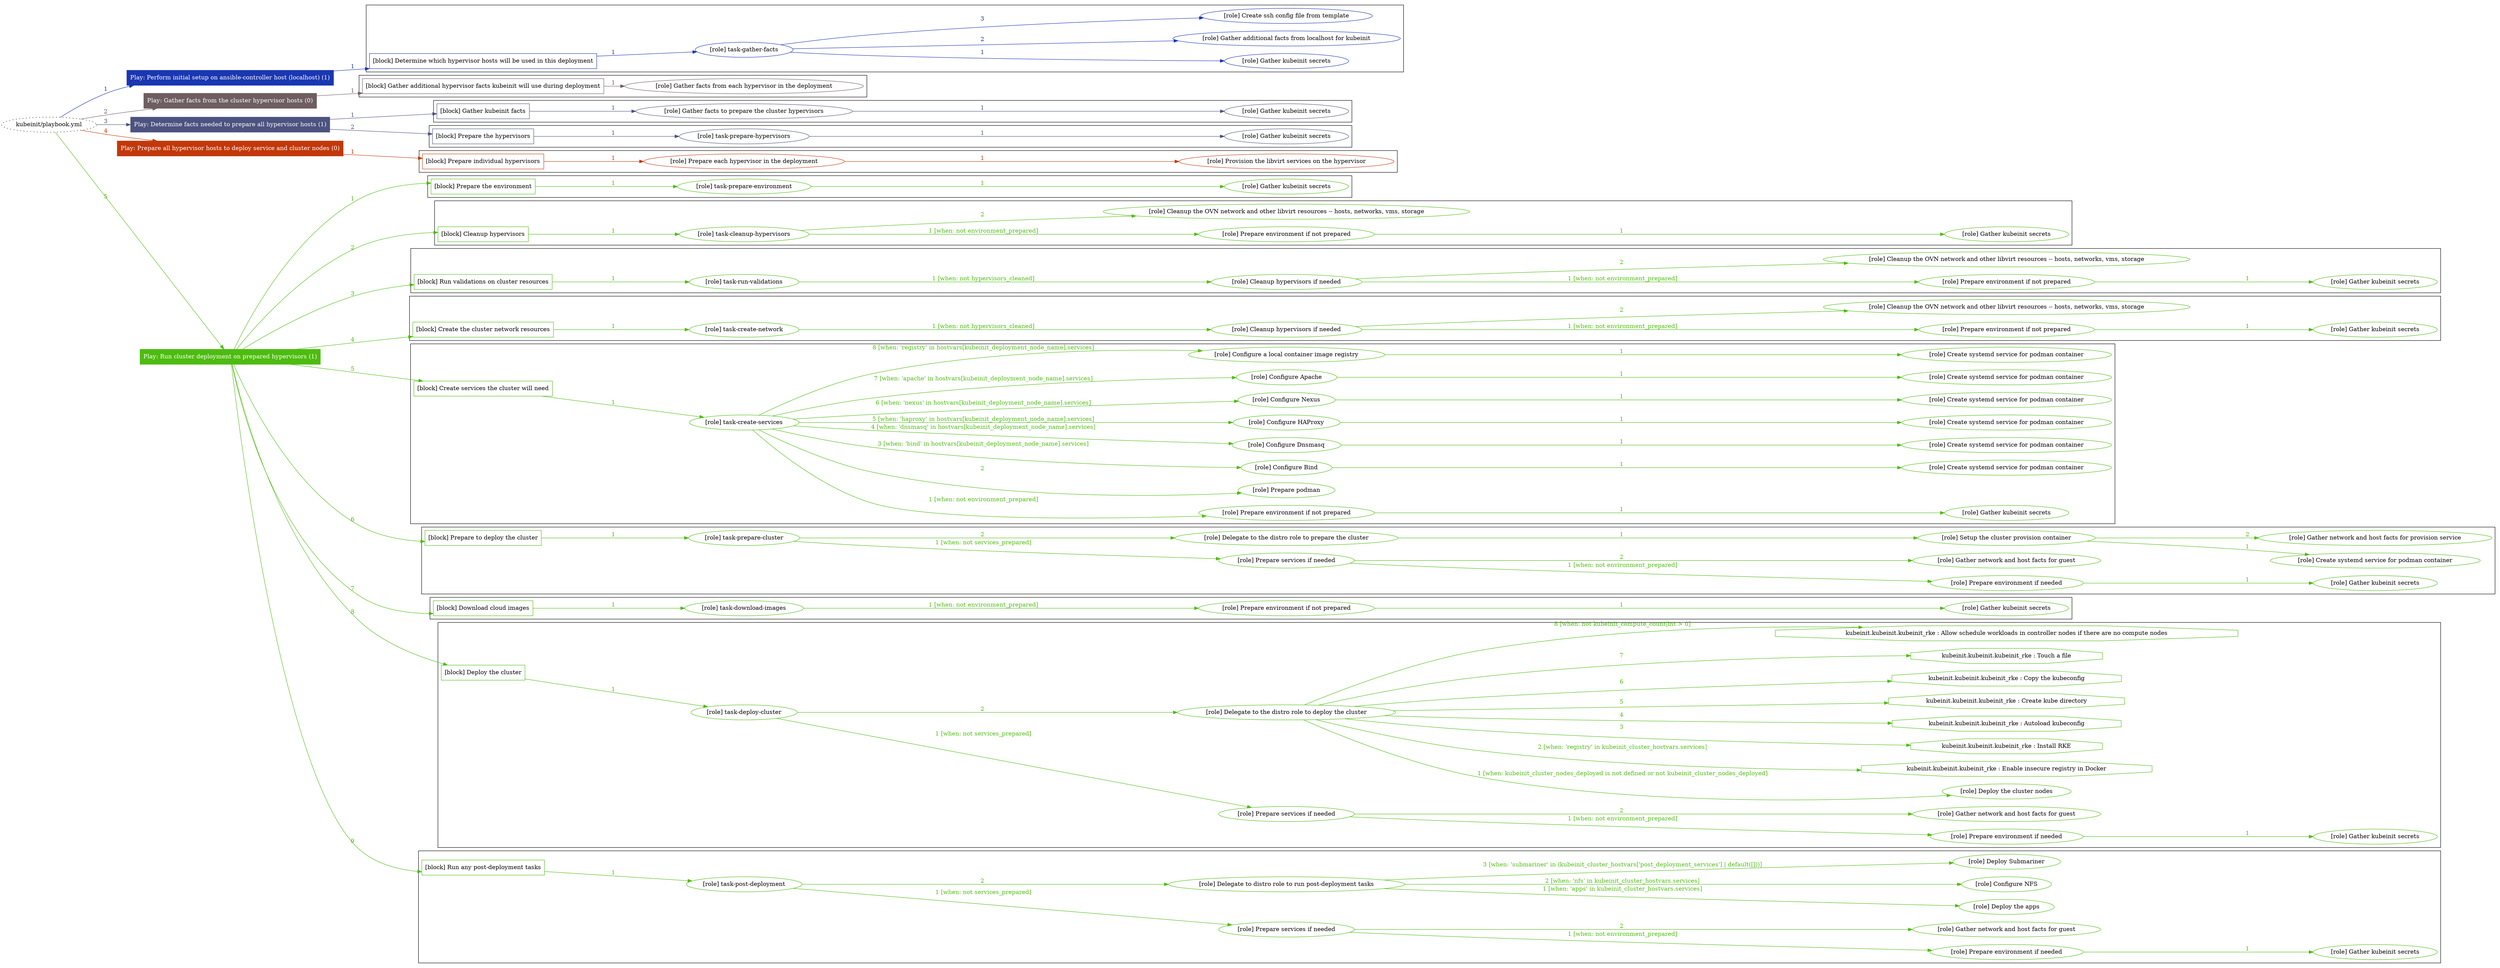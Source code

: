digraph {
	graph [concentrate=true ordering=in rankdir=LR ratio=fill]
	edge [esep=5 sep=10]
	"kubeinit/playbook.yml" [URL="/home/runner/work/kubeinit/kubeinit/kubeinit/playbook.yml" id=playbook_30437a86 style=dotted]
	"kubeinit/playbook.yml" -> play_2f99e47b [label="1 " color="#1a37b2" fontcolor="#1a37b2" id=edge_be98f492 labeltooltip="1 " tooltip="1 "]
	subgraph "Play: Perform initial setup on ansible-controller host (localhost) (1)" {
		play_2f99e47b [label="Play: Perform initial setup on ansible-controller host (localhost) (1)" URL="/home/runner/work/kubeinit/kubeinit/kubeinit/playbook.yml" color="#1a37b2" fontcolor="#ffffff" id=play_2f99e47b shape=box style=filled tooltip=localhost]
		play_2f99e47b -> block_824a93b4 [label=1 color="#1a37b2" fontcolor="#1a37b2" id=edge_eef8f2db labeltooltip=1 tooltip=1]
		subgraph cluster_block_824a93b4 {
			block_824a93b4 [label="[block] Determine which hypervisor hosts will be used in this deployment" URL="/home/runner/work/kubeinit/kubeinit/kubeinit/playbook.yml" color="#1a37b2" id=block_824a93b4 labeltooltip="Determine which hypervisor hosts will be used in this deployment" shape=box tooltip="Determine which hypervisor hosts will be used in this deployment"]
			block_824a93b4 -> role_79802f37 [label="1 " color="#1a37b2" fontcolor="#1a37b2" id=edge_fc0416c9 labeltooltip="1 " tooltip="1 "]
			subgraph "task-gather-facts" {
				role_79802f37 [label="[role] task-gather-facts" URL="/home/runner/work/kubeinit/kubeinit/kubeinit/playbook.yml" color="#1a37b2" id=role_79802f37 tooltip="task-gather-facts"]
				role_79802f37 -> role_62d2c306 [label="1 " color="#1a37b2" fontcolor="#1a37b2" id=edge_9b7c6e36 labeltooltip="1 " tooltip="1 "]
				subgraph "Gather kubeinit secrets" {
					role_62d2c306 [label="[role] Gather kubeinit secrets" URL="/home/runner/.ansible/collections/ansible_collections/kubeinit/kubeinit/roles/kubeinit_prepare/tasks/build_hypervisors_group.yml" color="#1a37b2" id=role_62d2c306 tooltip="Gather kubeinit secrets"]
				}
				role_79802f37 -> role_1b0ed8dc [label="2 " color="#1a37b2" fontcolor="#1a37b2" id=edge_32064d8a labeltooltip="2 " tooltip="2 "]
				subgraph "Gather additional facts from localhost for kubeinit" {
					role_1b0ed8dc [label="[role] Gather additional facts from localhost for kubeinit" URL="/home/runner/.ansible/collections/ansible_collections/kubeinit/kubeinit/roles/kubeinit_prepare/tasks/build_hypervisors_group.yml" color="#1a37b2" id=role_1b0ed8dc tooltip="Gather additional facts from localhost for kubeinit"]
				}
				role_79802f37 -> role_56d50b80 [label="3 " color="#1a37b2" fontcolor="#1a37b2" id=edge_c7037dc1 labeltooltip="3 " tooltip="3 "]
				subgraph "Create ssh config file from template" {
					role_56d50b80 [label="[role] Create ssh config file from template" URL="/home/runner/.ansible/collections/ansible_collections/kubeinit/kubeinit/roles/kubeinit_prepare/tasks/build_hypervisors_group.yml" color="#1a37b2" id=role_56d50b80 tooltip="Create ssh config file from template"]
				}
			}
		}
	}
	"kubeinit/playbook.yml" -> play_b537204e [label="2 " color="#6e5e61" fontcolor="#6e5e61" id=edge_c8c6c734 labeltooltip="2 " tooltip="2 "]
	subgraph "Play: Gather facts from the cluster hypervisor hosts (0)" {
		play_b537204e [label="Play: Gather facts from the cluster hypervisor hosts (0)" URL="/home/runner/work/kubeinit/kubeinit/kubeinit/playbook.yml" color="#6e5e61" fontcolor="#ffffff" id=play_b537204e shape=box style=filled tooltip="Play: Gather facts from the cluster hypervisor hosts (0)"]
		play_b537204e -> block_4c0343fe [label=1 color="#6e5e61" fontcolor="#6e5e61" id=edge_aba5777e labeltooltip=1 tooltip=1]
		subgraph cluster_block_4c0343fe {
			block_4c0343fe [label="[block] Gather additional hypervisor facts kubeinit will use during deployment" URL="/home/runner/work/kubeinit/kubeinit/kubeinit/playbook.yml" color="#6e5e61" id=block_4c0343fe labeltooltip="Gather additional hypervisor facts kubeinit will use during deployment" shape=box tooltip="Gather additional hypervisor facts kubeinit will use during deployment"]
			block_4c0343fe -> role_d3017a27 [label="1 " color="#6e5e61" fontcolor="#6e5e61" id=edge_35fa31ae labeltooltip="1 " tooltip="1 "]
			subgraph "Gather facts from each hypervisor in the deployment" {
				role_d3017a27 [label="[role] Gather facts from each hypervisor in the deployment" URL="/home/runner/work/kubeinit/kubeinit/kubeinit/playbook.yml" color="#6e5e61" id=role_d3017a27 tooltip="Gather facts from each hypervisor in the deployment"]
			}
		}
	}
	"kubeinit/playbook.yml" -> play_8880e927 [label="3 " color="#4c5380" fontcolor="#4c5380" id=edge_b598c264 labeltooltip="3 " tooltip="3 "]
	subgraph "Play: Determine facts needed to prepare all hypervisor hosts (1)" {
		play_8880e927 [label="Play: Determine facts needed to prepare all hypervisor hosts (1)" URL="/home/runner/work/kubeinit/kubeinit/kubeinit/playbook.yml" color="#4c5380" fontcolor="#ffffff" id=play_8880e927 shape=box style=filled tooltip=localhost]
		play_8880e927 -> block_beecd1e2 [label=1 color="#4c5380" fontcolor="#4c5380" id=edge_4b318d06 labeltooltip=1 tooltip=1]
		subgraph cluster_block_beecd1e2 {
			block_beecd1e2 [label="[block] Gather kubeinit facts" URL="/home/runner/work/kubeinit/kubeinit/kubeinit/playbook.yml" color="#4c5380" id=block_beecd1e2 labeltooltip="Gather kubeinit facts" shape=box tooltip="Gather kubeinit facts"]
			block_beecd1e2 -> role_b0ac6966 [label="1 " color="#4c5380" fontcolor="#4c5380" id=edge_79f950b8 labeltooltip="1 " tooltip="1 "]
			subgraph "Gather facts to prepare the cluster hypervisors" {
				role_b0ac6966 [label="[role] Gather facts to prepare the cluster hypervisors" URL="/home/runner/work/kubeinit/kubeinit/kubeinit/playbook.yml" color="#4c5380" id=role_b0ac6966 tooltip="Gather facts to prepare the cluster hypervisors"]
				role_b0ac6966 -> role_eb51acd0 [label="1 " color="#4c5380" fontcolor="#4c5380" id=edge_afb426c3 labeltooltip="1 " tooltip="1 "]
				subgraph "Gather kubeinit secrets" {
					role_eb51acd0 [label="[role] Gather kubeinit secrets" URL="/home/runner/.ansible/collections/ansible_collections/kubeinit/kubeinit/roles/kubeinit_prepare/tasks/gather_kubeinit_facts.yml" color="#4c5380" id=role_eb51acd0 tooltip="Gather kubeinit secrets"]
				}
			}
		}
		play_8880e927 -> block_1a88f53f [label=2 color="#4c5380" fontcolor="#4c5380" id=edge_a8474105 labeltooltip=2 tooltip=2]
		subgraph cluster_block_1a88f53f {
			block_1a88f53f [label="[block] Prepare the hypervisors" URL="/home/runner/work/kubeinit/kubeinit/kubeinit/playbook.yml" color="#4c5380" id=block_1a88f53f labeltooltip="Prepare the hypervisors" shape=box tooltip="Prepare the hypervisors"]
			block_1a88f53f -> role_4d08744d [label="1 " color="#4c5380" fontcolor="#4c5380" id=edge_59c0605d labeltooltip="1 " tooltip="1 "]
			subgraph "task-prepare-hypervisors" {
				role_4d08744d [label="[role] task-prepare-hypervisors" URL="/home/runner/work/kubeinit/kubeinit/kubeinit/playbook.yml" color="#4c5380" id=role_4d08744d tooltip="task-prepare-hypervisors"]
				role_4d08744d -> role_55beb01b [label="1 " color="#4c5380" fontcolor="#4c5380" id=edge_273d6bcf labeltooltip="1 " tooltip="1 "]
				subgraph "Gather kubeinit secrets" {
					role_55beb01b [label="[role] Gather kubeinit secrets" URL="/home/runner/.ansible/collections/ansible_collections/kubeinit/kubeinit/roles/kubeinit_prepare/tasks/gather_kubeinit_facts.yml" color="#4c5380" id=role_55beb01b tooltip="Gather kubeinit secrets"]
				}
			}
		}
	}
	"kubeinit/playbook.yml" -> play_04de71b0 [label="4 " color="#c2380a" fontcolor="#c2380a" id=edge_4bc630f0 labeltooltip="4 " tooltip="4 "]
	subgraph "Play: Prepare all hypervisor hosts to deploy service and cluster nodes (0)" {
		play_04de71b0 [label="Play: Prepare all hypervisor hosts to deploy service and cluster nodes (0)" URL="/home/runner/work/kubeinit/kubeinit/kubeinit/playbook.yml" color="#c2380a" fontcolor="#ffffff" id=play_04de71b0 shape=box style=filled tooltip="Play: Prepare all hypervisor hosts to deploy service and cluster nodes (0)"]
		play_04de71b0 -> block_ea2de9bf [label=1 color="#c2380a" fontcolor="#c2380a" id=edge_269a4b3c labeltooltip=1 tooltip=1]
		subgraph cluster_block_ea2de9bf {
			block_ea2de9bf [label="[block] Prepare individual hypervisors" URL="/home/runner/work/kubeinit/kubeinit/kubeinit/playbook.yml" color="#c2380a" id=block_ea2de9bf labeltooltip="Prepare individual hypervisors" shape=box tooltip="Prepare individual hypervisors"]
			block_ea2de9bf -> role_481a3af8 [label="1 " color="#c2380a" fontcolor="#c2380a" id=edge_152edc16 labeltooltip="1 " tooltip="1 "]
			subgraph "Prepare each hypervisor in the deployment" {
				role_481a3af8 [label="[role] Prepare each hypervisor in the deployment" URL="/home/runner/work/kubeinit/kubeinit/kubeinit/playbook.yml" color="#c2380a" id=role_481a3af8 tooltip="Prepare each hypervisor in the deployment"]
				role_481a3af8 -> role_4155170f [label="1 " color="#c2380a" fontcolor="#c2380a" id=edge_7dc6f235 labeltooltip="1 " tooltip="1 "]
				subgraph "Provision the libvirt services on the hypervisor" {
					role_4155170f [label="[role] Provision the libvirt services on the hypervisor" URL="/home/runner/.ansible/collections/ansible_collections/kubeinit/kubeinit/roles/kubeinit_prepare/tasks/prepare_hypervisor.yml" color="#c2380a" id=role_4155170f tooltip="Provision the libvirt services on the hypervisor"]
				}
			}
		}
	}
	"kubeinit/playbook.yml" -> play_92eec654 [label="5 " color="#4dbc10" fontcolor="#4dbc10" id=edge_de1a6355 labeltooltip="5 " tooltip="5 "]
	subgraph "Play: Run cluster deployment on prepared hypervisors (1)" {
		play_92eec654 [label="Play: Run cluster deployment on prepared hypervisors (1)" URL="/home/runner/work/kubeinit/kubeinit/kubeinit/playbook.yml" color="#4dbc10" fontcolor="#ffffff" id=play_92eec654 shape=box style=filled tooltip=localhost]
		play_92eec654 -> block_7b42ed34 [label=1 color="#4dbc10" fontcolor="#4dbc10" id=edge_c2ebedac labeltooltip=1 tooltip=1]
		subgraph cluster_block_7b42ed34 {
			block_7b42ed34 [label="[block] Prepare the environment" URL="/home/runner/work/kubeinit/kubeinit/kubeinit/playbook.yml" color="#4dbc10" id=block_7b42ed34 labeltooltip="Prepare the environment" shape=box tooltip="Prepare the environment"]
			block_7b42ed34 -> role_53740772 [label="1 " color="#4dbc10" fontcolor="#4dbc10" id=edge_cf7211ec labeltooltip="1 " tooltip="1 "]
			subgraph "task-prepare-environment" {
				role_53740772 [label="[role] task-prepare-environment" URL="/home/runner/work/kubeinit/kubeinit/kubeinit/playbook.yml" color="#4dbc10" id=role_53740772 tooltip="task-prepare-environment"]
				role_53740772 -> role_06a33eb0 [label="1 " color="#4dbc10" fontcolor="#4dbc10" id=edge_6b4c6dcf labeltooltip="1 " tooltip="1 "]
				subgraph "Gather kubeinit secrets" {
					role_06a33eb0 [label="[role] Gather kubeinit secrets" URL="/home/runner/.ansible/collections/ansible_collections/kubeinit/kubeinit/roles/kubeinit_prepare/tasks/gather_kubeinit_facts.yml" color="#4dbc10" id=role_06a33eb0 tooltip="Gather kubeinit secrets"]
				}
			}
		}
		play_92eec654 -> block_86bec959 [label=2 color="#4dbc10" fontcolor="#4dbc10" id=edge_1efbfe6d labeltooltip=2 tooltip=2]
		subgraph cluster_block_86bec959 {
			block_86bec959 [label="[block] Cleanup hypervisors" URL="/home/runner/work/kubeinit/kubeinit/kubeinit/playbook.yml" color="#4dbc10" id=block_86bec959 labeltooltip="Cleanup hypervisors" shape=box tooltip="Cleanup hypervisors"]
			block_86bec959 -> role_395c17b3 [label="1 " color="#4dbc10" fontcolor="#4dbc10" id=edge_045c018b labeltooltip="1 " tooltip="1 "]
			subgraph "task-cleanup-hypervisors" {
				role_395c17b3 [label="[role] task-cleanup-hypervisors" URL="/home/runner/work/kubeinit/kubeinit/kubeinit/playbook.yml" color="#4dbc10" id=role_395c17b3 tooltip="task-cleanup-hypervisors"]
				role_395c17b3 -> role_15845a27 [label="1 [when: not environment_prepared]" color="#4dbc10" fontcolor="#4dbc10" id=edge_dfdeccfc labeltooltip="1 [when: not environment_prepared]" tooltip="1 [when: not environment_prepared]"]
				subgraph "Prepare environment if not prepared" {
					role_15845a27 [label="[role] Prepare environment if not prepared" URL="/home/runner/.ansible/collections/ansible_collections/kubeinit/kubeinit/roles/kubeinit_prepare/tasks/cleanup_hypervisors.yml" color="#4dbc10" id=role_15845a27 tooltip="Prepare environment if not prepared"]
					role_15845a27 -> role_278fee33 [label="1 " color="#4dbc10" fontcolor="#4dbc10" id=edge_5d1a1403 labeltooltip="1 " tooltip="1 "]
					subgraph "Gather kubeinit secrets" {
						role_278fee33 [label="[role] Gather kubeinit secrets" URL="/home/runner/.ansible/collections/ansible_collections/kubeinit/kubeinit/roles/kubeinit_prepare/tasks/gather_kubeinit_facts.yml" color="#4dbc10" id=role_278fee33 tooltip="Gather kubeinit secrets"]
					}
				}
				role_395c17b3 -> role_2358ff41 [label="2 " color="#4dbc10" fontcolor="#4dbc10" id=edge_930a8066 labeltooltip="2 " tooltip="2 "]
				subgraph "Cleanup the OVN network and other libvirt resources -- hosts, networks, vms, storage" {
					role_2358ff41 [label="[role] Cleanup the OVN network and other libvirt resources -- hosts, networks, vms, storage" URL="/home/runner/.ansible/collections/ansible_collections/kubeinit/kubeinit/roles/kubeinit_prepare/tasks/cleanup_hypervisors.yml" color="#4dbc10" id=role_2358ff41 tooltip="Cleanup the OVN network and other libvirt resources -- hosts, networks, vms, storage"]
				}
			}
		}
		play_92eec654 -> block_a62a82c0 [label=3 color="#4dbc10" fontcolor="#4dbc10" id=edge_537c232d labeltooltip=3 tooltip=3]
		subgraph cluster_block_a62a82c0 {
			block_a62a82c0 [label="[block] Run validations on cluster resources" URL="/home/runner/work/kubeinit/kubeinit/kubeinit/playbook.yml" color="#4dbc10" id=block_a62a82c0 labeltooltip="Run validations on cluster resources" shape=box tooltip="Run validations on cluster resources"]
			block_a62a82c0 -> role_051201b9 [label="1 " color="#4dbc10" fontcolor="#4dbc10" id=edge_04d0f161 labeltooltip="1 " tooltip="1 "]
			subgraph "task-run-validations" {
				role_051201b9 [label="[role] task-run-validations" URL="/home/runner/work/kubeinit/kubeinit/kubeinit/playbook.yml" color="#4dbc10" id=role_051201b9 tooltip="task-run-validations"]
				role_051201b9 -> role_6a8915e1 [label="1 [when: not hypervisors_cleaned]" color="#4dbc10" fontcolor="#4dbc10" id=edge_2d28dc68 labeltooltip="1 [when: not hypervisors_cleaned]" tooltip="1 [when: not hypervisors_cleaned]"]
				subgraph "Cleanup hypervisors if needed" {
					role_6a8915e1 [label="[role] Cleanup hypervisors if needed" URL="/home/runner/.ansible/collections/ansible_collections/kubeinit/kubeinit/roles/kubeinit_validations/tasks/main.yml" color="#4dbc10" id=role_6a8915e1 tooltip="Cleanup hypervisors if needed"]
					role_6a8915e1 -> role_57b15e9a [label="1 [when: not environment_prepared]" color="#4dbc10" fontcolor="#4dbc10" id=edge_ca664e9b labeltooltip="1 [when: not environment_prepared]" tooltip="1 [when: not environment_prepared]"]
					subgraph "Prepare environment if not prepared" {
						role_57b15e9a [label="[role] Prepare environment if not prepared" URL="/home/runner/.ansible/collections/ansible_collections/kubeinit/kubeinit/roles/kubeinit_prepare/tasks/cleanup_hypervisors.yml" color="#4dbc10" id=role_57b15e9a tooltip="Prepare environment if not prepared"]
						role_57b15e9a -> role_8764fc4a [label="1 " color="#4dbc10" fontcolor="#4dbc10" id=edge_e6a613b0 labeltooltip="1 " tooltip="1 "]
						subgraph "Gather kubeinit secrets" {
							role_8764fc4a [label="[role] Gather kubeinit secrets" URL="/home/runner/.ansible/collections/ansible_collections/kubeinit/kubeinit/roles/kubeinit_prepare/tasks/gather_kubeinit_facts.yml" color="#4dbc10" id=role_8764fc4a tooltip="Gather kubeinit secrets"]
						}
					}
					role_6a8915e1 -> role_64a10466 [label="2 " color="#4dbc10" fontcolor="#4dbc10" id=edge_ba5347e2 labeltooltip="2 " tooltip="2 "]
					subgraph "Cleanup the OVN network and other libvirt resources -- hosts, networks, vms, storage" {
						role_64a10466 [label="[role] Cleanup the OVN network and other libvirt resources -- hosts, networks, vms, storage" URL="/home/runner/.ansible/collections/ansible_collections/kubeinit/kubeinit/roles/kubeinit_prepare/tasks/cleanup_hypervisors.yml" color="#4dbc10" id=role_64a10466 tooltip="Cleanup the OVN network and other libvirt resources -- hosts, networks, vms, storage"]
					}
				}
			}
		}
		play_92eec654 -> block_0f6a2881 [label=4 color="#4dbc10" fontcolor="#4dbc10" id=edge_ed8d1772 labeltooltip=4 tooltip=4]
		subgraph cluster_block_0f6a2881 {
			block_0f6a2881 [label="[block] Create the cluster network resources" URL="/home/runner/work/kubeinit/kubeinit/kubeinit/playbook.yml" color="#4dbc10" id=block_0f6a2881 labeltooltip="Create the cluster network resources" shape=box tooltip="Create the cluster network resources"]
			block_0f6a2881 -> role_6f704d25 [label="1 " color="#4dbc10" fontcolor="#4dbc10" id=edge_55d38527 labeltooltip="1 " tooltip="1 "]
			subgraph "task-create-network" {
				role_6f704d25 [label="[role] task-create-network" URL="/home/runner/work/kubeinit/kubeinit/kubeinit/playbook.yml" color="#4dbc10" id=role_6f704d25 tooltip="task-create-network"]
				role_6f704d25 -> role_55c14d4b [label="1 [when: not hypervisors_cleaned]" color="#4dbc10" fontcolor="#4dbc10" id=edge_1670793e labeltooltip="1 [when: not hypervisors_cleaned]" tooltip="1 [when: not hypervisors_cleaned]"]
				subgraph "Cleanup hypervisors if needed" {
					role_55c14d4b [label="[role] Cleanup hypervisors if needed" URL="/home/runner/.ansible/collections/ansible_collections/kubeinit/kubeinit/roles/kubeinit_libvirt/tasks/create_network.yml" color="#4dbc10" id=role_55c14d4b tooltip="Cleanup hypervisors if needed"]
					role_55c14d4b -> role_b9f8d1de [label="1 [when: not environment_prepared]" color="#4dbc10" fontcolor="#4dbc10" id=edge_1cf35163 labeltooltip="1 [when: not environment_prepared]" tooltip="1 [when: not environment_prepared]"]
					subgraph "Prepare environment if not prepared" {
						role_b9f8d1de [label="[role] Prepare environment if not prepared" URL="/home/runner/.ansible/collections/ansible_collections/kubeinit/kubeinit/roles/kubeinit_prepare/tasks/cleanup_hypervisors.yml" color="#4dbc10" id=role_b9f8d1de tooltip="Prepare environment if not prepared"]
						role_b9f8d1de -> role_a0b8787a [label="1 " color="#4dbc10" fontcolor="#4dbc10" id=edge_a1251a23 labeltooltip="1 " tooltip="1 "]
						subgraph "Gather kubeinit secrets" {
							role_a0b8787a [label="[role] Gather kubeinit secrets" URL="/home/runner/.ansible/collections/ansible_collections/kubeinit/kubeinit/roles/kubeinit_prepare/tasks/gather_kubeinit_facts.yml" color="#4dbc10" id=role_a0b8787a tooltip="Gather kubeinit secrets"]
						}
					}
					role_55c14d4b -> role_540bf1ba [label="2 " color="#4dbc10" fontcolor="#4dbc10" id=edge_58696c71 labeltooltip="2 " tooltip="2 "]
					subgraph "Cleanup the OVN network and other libvirt resources -- hosts, networks, vms, storage" {
						role_540bf1ba [label="[role] Cleanup the OVN network and other libvirt resources -- hosts, networks, vms, storage" URL="/home/runner/.ansible/collections/ansible_collections/kubeinit/kubeinit/roles/kubeinit_prepare/tasks/cleanup_hypervisors.yml" color="#4dbc10" id=role_540bf1ba tooltip="Cleanup the OVN network and other libvirt resources -- hosts, networks, vms, storage"]
					}
				}
			}
		}
		play_92eec654 -> block_ed168a49 [label=5 color="#4dbc10" fontcolor="#4dbc10" id=edge_4daea12b labeltooltip=5 tooltip=5]
		subgraph cluster_block_ed168a49 {
			block_ed168a49 [label="[block] Create services the cluster will need" URL="/home/runner/work/kubeinit/kubeinit/kubeinit/playbook.yml" color="#4dbc10" id=block_ed168a49 labeltooltip="Create services the cluster will need" shape=box tooltip="Create services the cluster will need"]
			block_ed168a49 -> role_6e193c6a [label="1 " color="#4dbc10" fontcolor="#4dbc10" id=edge_71bbdbc7 labeltooltip="1 " tooltip="1 "]
			subgraph "task-create-services" {
				role_6e193c6a [label="[role] task-create-services" URL="/home/runner/work/kubeinit/kubeinit/kubeinit/playbook.yml" color="#4dbc10" id=role_6e193c6a tooltip="task-create-services"]
				role_6e193c6a -> role_e8b1c4df [label="1 [when: not environment_prepared]" color="#4dbc10" fontcolor="#4dbc10" id=edge_9ba33cc2 labeltooltip="1 [when: not environment_prepared]" tooltip="1 [when: not environment_prepared]"]
				subgraph "Prepare environment if not prepared" {
					role_e8b1c4df [label="[role] Prepare environment if not prepared" URL="/home/runner/.ansible/collections/ansible_collections/kubeinit/kubeinit/roles/kubeinit_services/tasks/main.yml" color="#4dbc10" id=role_e8b1c4df tooltip="Prepare environment if not prepared"]
					role_e8b1c4df -> role_6ef9fac5 [label="1 " color="#4dbc10" fontcolor="#4dbc10" id=edge_92a875f4 labeltooltip="1 " tooltip="1 "]
					subgraph "Gather kubeinit secrets" {
						role_6ef9fac5 [label="[role] Gather kubeinit secrets" URL="/home/runner/.ansible/collections/ansible_collections/kubeinit/kubeinit/roles/kubeinit_prepare/tasks/gather_kubeinit_facts.yml" color="#4dbc10" id=role_6ef9fac5 tooltip="Gather kubeinit secrets"]
					}
				}
				role_6e193c6a -> role_05e6e31a [label="2 " color="#4dbc10" fontcolor="#4dbc10" id=edge_4226dc90 labeltooltip="2 " tooltip="2 "]
				subgraph "Prepare podman" {
					role_05e6e31a [label="[role] Prepare podman" URL="/home/runner/.ansible/collections/ansible_collections/kubeinit/kubeinit/roles/kubeinit_services/tasks/00_create_service_pod.yml" color="#4dbc10" id=role_05e6e31a tooltip="Prepare podman"]
				}
				role_6e193c6a -> role_21888e3f [label="3 [when: 'bind' in hostvars[kubeinit_deployment_node_name].services]" color="#4dbc10" fontcolor="#4dbc10" id=edge_fe0b4551 labeltooltip="3 [when: 'bind' in hostvars[kubeinit_deployment_node_name].services]" tooltip="3 [when: 'bind' in hostvars[kubeinit_deployment_node_name].services]"]
				subgraph "Configure Bind" {
					role_21888e3f [label="[role] Configure Bind" URL="/home/runner/.ansible/collections/ansible_collections/kubeinit/kubeinit/roles/kubeinit_services/tasks/start_services_containers.yml" color="#4dbc10" id=role_21888e3f tooltip="Configure Bind"]
					role_21888e3f -> role_a4bca2cd [label="1 " color="#4dbc10" fontcolor="#4dbc10" id=edge_8e6e5363 labeltooltip="1 " tooltip="1 "]
					subgraph "Create systemd service for podman container" {
						role_a4bca2cd [label="[role] Create systemd service for podman container" URL="/home/runner/.ansible/collections/ansible_collections/kubeinit/kubeinit/roles/kubeinit_bind/tasks/main.yml" color="#4dbc10" id=role_a4bca2cd tooltip="Create systemd service for podman container"]
					}
				}
				role_6e193c6a -> role_26b3aeab [label="4 [when: 'dnsmasq' in hostvars[kubeinit_deployment_node_name].services]" color="#4dbc10" fontcolor="#4dbc10" id=edge_7073259f labeltooltip="4 [when: 'dnsmasq' in hostvars[kubeinit_deployment_node_name].services]" tooltip="4 [when: 'dnsmasq' in hostvars[kubeinit_deployment_node_name].services]"]
				subgraph "Configure Dnsmasq" {
					role_26b3aeab [label="[role] Configure Dnsmasq" URL="/home/runner/.ansible/collections/ansible_collections/kubeinit/kubeinit/roles/kubeinit_services/tasks/start_services_containers.yml" color="#4dbc10" id=role_26b3aeab tooltip="Configure Dnsmasq"]
					role_26b3aeab -> role_e80b1b63 [label="1 " color="#4dbc10" fontcolor="#4dbc10" id=edge_2d57d538 labeltooltip="1 " tooltip="1 "]
					subgraph "Create systemd service for podman container" {
						role_e80b1b63 [label="[role] Create systemd service for podman container" URL="/home/runner/.ansible/collections/ansible_collections/kubeinit/kubeinit/roles/kubeinit_dnsmasq/tasks/main.yml" color="#4dbc10" id=role_e80b1b63 tooltip="Create systemd service for podman container"]
					}
				}
				role_6e193c6a -> role_17666a88 [label="5 [when: 'haproxy' in hostvars[kubeinit_deployment_node_name].services]" color="#4dbc10" fontcolor="#4dbc10" id=edge_46308780 labeltooltip="5 [when: 'haproxy' in hostvars[kubeinit_deployment_node_name].services]" tooltip="5 [when: 'haproxy' in hostvars[kubeinit_deployment_node_name].services]"]
				subgraph "Configure HAProxy" {
					role_17666a88 [label="[role] Configure HAProxy" URL="/home/runner/.ansible/collections/ansible_collections/kubeinit/kubeinit/roles/kubeinit_services/tasks/start_services_containers.yml" color="#4dbc10" id=role_17666a88 tooltip="Configure HAProxy"]
					role_17666a88 -> role_a654d876 [label="1 " color="#4dbc10" fontcolor="#4dbc10" id=edge_3f4ef365 labeltooltip="1 " tooltip="1 "]
					subgraph "Create systemd service for podman container" {
						role_a654d876 [label="[role] Create systemd service for podman container" URL="/home/runner/.ansible/collections/ansible_collections/kubeinit/kubeinit/roles/kubeinit_haproxy/tasks/main.yml" color="#4dbc10" id=role_a654d876 tooltip="Create systemd service for podman container"]
					}
				}
				role_6e193c6a -> role_31d23f19 [label="6 [when: 'nexus' in hostvars[kubeinit_deployment_node_name].services]" color="#4dbc10" fontcolor="#4dbc10" id=edge_ccf575e5 labeltooltip="6 [when: 'nexus' in hostvars[kubeinit_deployment_node_name].services]" tooltip="6 [when: 'nexus' in hostvars[kubeinit_deployment_node_name].services]"]
				subgraph "Configure Nexus" {
					role_31d23f19 [label="[role] Configure Nexus" URL="/home/runner/.ansible/collections/ansible_collections/kubeinit/kubeinit/roles/kubeinit_services/tasks/start_services_containers.yml" color="#4dbc10" id=role_31d23f19 tooltip="Configure Nexus"]
					role_31d23f19 -> role_d49eee8c [label="1 " color="#4dbc10" fontcolor="#4dbc10" id=edge_9f81ebd3 labeltooltip="1 " tooltip="1 "]
					subgraph "Create systemd service for podman container" {
						role_d49eee8c [label="[role] Create systemd service for podman container" URL="/home/runner/.ansible/collections/ansible_collections/kubeinit/kubeinit/roles/kubeinit_nexus/tasks/main.yml" color="#4dbc10" id=role_d49eee8c tooltip="Create systemd service for podman container"]
					}
				}
				role_6e193c6a -> role_3eb7127b [label="7 [when: 'apache' in hostvars[kubeinit_deployment_node_name].services]" color="#4dbc10" fontcolor="#4dbc10" id=edge_e094b40f labeltooltip="7 [when: 'apache' in hostvars[kubeinit_deployment_node_name].services]" tooltip="7 [when: 'apache' in hostvars[kubeinit_deployment_node_name].services]"]
				subgraph "Configure Apache" {
					role_3eb7127b [label="[role] Configure Apache" URL="/home/runner/.ansible/collections/ansible_collections/kubeinit/kubeinit/roles/kubeinit_services/tasks/start_services_containers.yml" color="#4dbc10" id=role_3eb7127b tooltip="Configure Apache"]
					role_3eb7127b -> role_230ace5d [label="1 " color="#4dbc10" fontcolor="#4dbc10" id=edge_dd8edb51 labeltooltip="1 " tooltip="1 "]
					subgraph "Create systemd service for podman container" {
						role_230ace5d [label="[role] Create systemd service for podman container" URL="/home/runner/.ansible/collections/ansible_collections/kubeinit/kubeinit/roles/kubeinit_apache/tasks/main.yml" color="#4dbc10" id=role_230ace5d tooltip="Create systemd service for podman container"]
					}
				}
				role_6e193c6a -> role_daa884cd [label="8 [when: 'registry' in hostvars[kubeinit_deployment_node_name].services]" color="#4dbc10" fontcolor="#4dbc10" id=edge_910ca791 labeltooltip="8 [when: 'registry' in hostvars[kubeinit_deployment_node_name].services]" tooltip="8 [when: 'registry' in hostvars[kubeinit_deployment_node_name].services]"]
				subgraph "Configure a local container image registry" {
					role_daa884cd [label="[role] Configure a local container image registry" URL="/home/runner/.ansible/collections/ansible_collections/kubeinit/kubeinit/roles/kubeinit_services/tasks/start_services_containers.yml" color="#4dbc10" id=role_daa884cd tooltip="Configure a local container image registry"]
					role_daa884cd -> role_c0db09dc [label="1 " color="#4dbc10" fontcolor="#4dbc10" id=edge_c97e7cd5 labeltooltip="1 " tooltip="1 "]
					subgraph "Create systemd service for podman container" {
						role_c0db09dc [label="[role] Create systemd service for podman container" URL="/home/runner/.ansible/collections/ansible_collections/kubeinit/kubeinit/roles/kubeinit_registry/tasks/main.yml" color="#4dbc10" id=role_c0db09dc tooltip="Create systemd service for podman container"]
					}
				}
			}
		}
		play_92eec654 -> block_88d3a2cf [label=6 color="#4dbc10" fontcolor="#4dbc10" id=edge_0a5c1099 labeltooltip=6 tooltip=6]
		subgraph cluster_block_88d3a2cf {
			block_88d3a2cf [label="[block] Prepare to deploy the cluster" URL="/home/runner/work/kubeinit/kubeinit/kubeinit/playbook.yml" color="#4dbc10" id=block_88d3a2cf labeltooltip="Prepare to deploy the cluster" shape=box tooltip="Prepare to deploy the cluster"]
			block_88d3a2cf -> role_663c6ff4 [label="1 " color="#4dbc10" fontcolor="#4dbc10" id=edge_d2ca4d47 labeltooltip="1 " tooltip="1 "]
			subgraph "task-prepare-cluster" {
				role_663c6ff4 [label="[role] task-prepare-cluster" URL="/home/runner/work/kubeinit/kubeinit/kubeinit/playbook.yml" color="#4dbc10" id=role_663c6ff4 tooltip="task-prepare-cluster"]
				role_663c6ff4 -> role_24927c5e [label="1 [when: not services_prepared]" color="#4dbc10" fontcolor="#4dbc10" id=edge_70cc329b labeltooltip="1 [when: not services_prepared]" tooltip="1 [when: not services_prepared]"]
				subgraph "Prepare services if needed" {
					role_24927c5e [label="[role] Prepare services if needed" URL="/home/runner/.ansible/collections/ansible_collections/kubeinit/kubeinit/roles/kubeinit_prepare/tasks/prepare_cluster.yml" color="#4dbc10" id=role_24927c5e tooltip="Prepare services if needed"]
					role_24927c5e -> role_ca504079 [label="1 [when: not environment_prepared]" color="#4dbc10" fontcolor="#4dbc10" id=edge_b075469e labeltooltip="1 [when: not environment_prepared]" tooltip="1 [when: not environment_prepared]"]
					subgraph "Prepare environment if needed" {
						role_ca504079 [label="[role] Prepare environment if needed" URL="/home/runner/.ansible/collections/ansible_collections/kubeinit/kubeinit/roles/kubeinit_services/tasks/prepare_services.yml" color="#4dbc10" id=role_ca504079 tooltip="Prepare environment if needed"]
						role_ca504079 -> role_b5a72443 [label="1 " color="#4dbc10" fontcolor="#4dbc10" id=edge_c5dc8868 labeltooltip="1 " tooltip="1 "]
						subgraph "Gather kubeinit secrets" {
							role_b5a72443 [label="[role] Gather kubeinit secrets" URL="/home/runner/.ansible/collections/ansible_collections/kubeinit/kubeinit/roles/kubeinit_prepare/tasks/gather_kubeinit_facts.yml" color="#4dbc10" id=role_b5a72443 tooltip="Gather kubeinit secrets"]
						}
					}
					role_24927c5e -> role_1e73ede1 [label="2 " color="#4dbc10" fontcolor="#4dbc10" id=edge_c0e5bcfd labeltooltip="2 " tooltip="2 "]
					subgraph "Gather network and host facts for guest" {
						role_1e73ede1 [label="[role] Gather network and host facts for guest" URL="/home/runner/.ansible/collections/ansible_collections/kubeinit/kubeinit/roles/kubeinit_services/tasks/prepare_services.yml" color="#4dbc10" id=role_1e73ede1 tooltip="Gather network and host facts for guest"]
					}
				}
				role_663c6ff4 -> role_4257f46f [label="2 " color="#4dbc10" fontcolor="#4dbc10" id=edge_f53067a2 labeltooltip="2 " tooltip="2 "]
				subgraph "Delegate to the distro role to prepare the cluster" {
					role_4257f46f [label="[role] Delegate to the distro role to prepare the cluster" URL="/home/runner/.ansible/collections/ansible_collections/kubeinit/kubeinit/roles/kubeinit_prepare/tasks/prepare_cluster.yml" color="#4dbc10" id=role_4257f46f tooltip="Delegate to the distro role to prepare the cluster"]
					role_4257f46f -> role_6da102bb [label="1 " color="#4dbc10" fontcolor="#4dbc10" id=edge_685ccbe5 labeltooltip="1 " tooltip="1 "]
					subgraph "Setup the cluster provision container" {
						role_6da102bb [label="[role] Setup the cluster provision container" URL="/home/runner/.ansible/collections/ansible_collections/kubeinit/kubeinit/roles/kubeinit_rke/tasks/prepare_cluster.yml" color="#4dbc10" id=role_6da102bb tooltip="Setup the cluster provision container"]
						role_6da102bb -> role_5b91707e [label="1 " color="#4dbc10" fontcolor="#4dbc10" id=edge_2509df3f labeltooltip="1 " tooltip="1 "]
						subgraph "Create systemd service for podman container" {
							role_5b91707e [label="[role] Create systemd service for podman container" URL="/home/runner/.ansible/collections/ansible_collections/kubeinit/kubeinit/roles/kubeinit_services/tasks/create_provision_container.yml" color="#4dbc10" id=role_5b91707e tooltip="Create systemd service for podman container"]
						}
						role_6da102bb -> role_88ea7e56 [label="2 " color="#4dbc10" fontcolor="#4dbc10" id=edge_f68aad3a labeltooltip="2 " tooltip="2 "]
						subgraph "Gather network and host facts for provision service" {
							role_88ea7e56 [label="[role] Gather network and host facts for provision service" URL="/home/runner/.ansible/collections/ansible_collections/kubeinit/kubeinit/roles/kubeinit_services/tasks/create_provision_container.yml" color="#4dbc10" id=role_88ea7e56 tooltip="Gather network and host facts for provision service"]
						}
					}
				}
			}
		}
		play_92eec654 -> block_f6ab38e0 [label=7 color="#4dbc10" fontcolor="#4dbc10" id=edge_18297fed labeltooltip=7 tooltip=7]
		subgraph cluster_block_f6ab38e0 {
			block_f6ab38e0 [label="[block] Download cloud images" URL="/home/runner/work/kubeinit/kubeinit/kubeinit/playbook.yml" color="#4dbc10" id=block_f6ab38e0 labeltooltip="Download cloud images" shape=box tooltip="Download cloud images"]
			block_f6ab38e0 -> role_79ffb8ac [label="1 " color="#4dbc10" fontcolor="#4dbc10" id=edge_bbd6636e labeltooltip="1 " tooltip="1 "]
			subgraph "task-download-images" {
				role_79ffb8ac [label="[role] task-download-images" URL="/home/runner/work/kubeinit/kubeinit/kubeinit/playbook.yml" color="#4dbc10" id=role_79ffb8ac tooltip="task-download-images"]
				role_79ffb8ac -> role_bb3b8750 [label="1 [when: not environment_prepared]" color="#4dbc10" fontcolor="#4dbc10" id=edge_d0aa5a38 labeltooltip="1 [when: not environment_prepared]" tooltip="1 [when: not environment_prepared]"]
				subgraph "Prepare environment if not prepared" {
					role_bb3b8750 [label="[role] Prepare environment if not prepared" URL="/home/runner/.ansible/collections/ansible_collections/kubeinit/kubeinit/roles/kubeinit_libvirt/tasks/download_cloud_images.yml" color="#4dbc10" id=role_bb3b8750 tooltip="Prepare environment if not prepared"]
					role_bb3b8750 -> role_d608cd6a [label="1 " color="#4dbc10" fontcolor="#4dbc10" id=edge_4c69c501 labeltooltip="1 " tooltip="1 "]
					subgraph "Gather kubeinit secrets" {
						role_d608cd6a [label="[role] Gather kubeinit secrets" URL="/home/runner/.ansible/collections/ansible_collections/kubeinit/kubeinit/roles/kubeinit_prepare/tasks/gather_kubeinit_facts.yml" color="#4dbc10" id=role_d608cd6a tooltip="Gather kubeinit secrets"]
					}
				}
			}
		}
		play_92eec654 -> block_d16fb45d [label=8 color="#4dbc10" fontcolor="#4dbc10" id=edge_92f429cf labeltooltip=8 tooltip=8]
		subgraph cluster_block_d16fb45d {
			block_d16fb45d [label="[block] Deploy the cluster" URL="/home/runner/work/kubeinit/kubeinit/kubeinit/playbook.yml" color="#4dbc10" id=block_d16fb45d labeltooltip="Deploy the cluster" shape=box tooltip="Deploy the cluster"]
			block_d16fb45d -> role_697c7e39 [label="1 " color="#4dbc10" fontcolor="#4dbc10" id=edge_16d62727 labeltooltip="1 " tooltip="1 "]
			subgraph "task-deploy-cluster" {
				role_697c7e39 [label="[role] task-deploy-cluster" URL="/home/runner/work/kubeinit/kubeinit/kubeinit/playbook.yml" color="#4dbc10" id=role_697c7e39 tooltip="task-deploy-cluster"]
				role_697c7e39 -> role_4cd0cdae [label="1 [when: not services_prepared]" color="#4dbc10" fontcolor="#4dbc10" id=edge_df6b108e labeltooltip="1 [when: not services_prepared]" tooltip="1 [when: not services_prepared]"]
				subgraph "Prepare services if needed" {
					role_4cd0cdae [label="[role] Prepare services if needed" URL="/home/runner/.ansible/collections/ansible_collections/kubeinit/kubeinit/roles/kubeinit_prepare/tasks/deploy_cluster.yml" color="#4dbc10" id=role_4cd0cdae tooltip="Prepare services if needed"]
					role_4cd0cdae -> role_35a85a51 [label="1 [when: not environment_prepared]" color="#4dbc10" fontcolor="#4dbc10" id=edge_6f91d293 labeltooltip="1 [when: not environment_prepared]" tooltip="1 [when: not environment_prepared]"]
					subgraph "Prepare environment if needed" {
						role_35a85a51 [label="[role] Prepare environment if needed" URL="/home/runner/.ansible/collections/ansible_collections/kubeinit/kubeinit/roles/kubeinit_services/tasks/prepare_services.yml" color="#4dbc10" id=role_35a85a51 tooltip="Prepare environment if needed"]
						role_35a85a51 -> role_cb6cf465 [label="1 " color="#4dbc10" fontcolor="#4dbc10" id=edge_080d74c0 labeltooltip="1 " tooltip="1 "]
						subgraph "Gather kubeinit secrets" {
							role_cb6cf465 [label="[role] Gather kubeinit secrets" URL="/home/runner/.ansible/collections/ansible_collections/kubeinit/kubeinit/roles/kubeinit_prepare/tasks/gather_kubeinit_facts.yml" color="#4dbc10" id=role_cb6cf465 tooltip="Gather kubeinit secrets"]
						}
					}
					role_4cd0cdae -> role_2947a54e [label="2 " color="#4dbc10" fontcolor="#4dbc10" id=edge_9d941188 labeltooltip="2 " tooltip="2 "]
					subgraph "Gather network and host facts for guest" {
						role_2947a54e [label="[role] Gather network and host facts for guest" URL="/home/runner/.ansible/collections/ansible_collections/kubeinit/kubeinit/roles/kubeinit_services/tasks/prepare_services.yml" color="#4dbc10" id=role_2947a54e tooltip="Gather network and host facts for guest"]
					}
				}
				role_697c7e39 -> role_1641c224 [label="2 " color="#4dbc10" fontcolor="#4dbc10" id=edge_5f3f0702 labeltooltip="2 " tooltip="2 "]
				subgraph "Delegate to the distro role to deploy the cluster" {
					role_1641c224 [label="[role] Delegate to the distro role to deploy the cluster" URL="/home/runner/.ansible/collections/ansible_collections/kubeinit/kubeinit/roles/kubeinit_prepare/tasks/deploy_cluster.yml" color="#4dbc10" id=role_1641c224 tooltip="Delegate to the distro role to deploy the cluster"]
					role_1641c224 -> role_0957387a [label="1 [when: kubeinit_cluster_nodes_deployed is not defined or not kubeinit_cluster_nodes_deployed]" color="#4dbc10" fontcolor="#4dbc10" id=edge_0feecd13 labeltooltip="1 [when: kubeinit_cluster_nodes_deployed is not defined or not kubeinit_cluster_nodes_deployed]" tooltip="1 [when: kubeinit_cluster_nodes_deployed is not defined or not kubeinit_cluster_nodes_deployed]"]
					subgraph "Deploy the cluster nodes" {
						role_0957387a [label="[role] Deploy the cluster nodes" URL="/home/runner/.ansible/collections/ansible_collections/kubeinit/kubeinit/roles/kubeinit_rke/tasks/main.yml" color="#4dbc10" id=role_0957387a tooltip="Deploy the cluster nodes"]
					}
					task_f99a5219 [label="kubeinit.kubeinit.kubeinit_rke : Enable insecure registry in Docker" URL="/home/runner/.ansible/collections/ansible_collections/kubeinit/kubeinit/roles/kubeinit_rke/tasks/main.yml" color="#4dbc10" id=task_f99a5219 shape=octagon tooltip="kubeinit.kubeinit.kubeinit_rke : Enable insecure registry in Docker"]
					role_1641c224 -> task_f99a5219 [label="2 [when: 'registry' in kubeinit_cluster_hostvars.services]" color="#4dbc10" fontcolor="#4dbc10" id=edge_00e9bbef labeltooltip="2 [when: 'registry' in kubeinit_cluster_hostvars.services]" tooltip="2 [when: 'registry' in kubeinit_cluster_hostvars.services]"]
					task_4158f6a9 [label="kubeinit.kubeinit.kubeinit_rke : Install RKE" URL="/home/runner/.ansible/collections/ansible_collections/kubeinit/kubeinit/roles/kubeinit_rke/tasks/main.yml" color="#4dbc10" id=task_4158f6a9 shape=octagon tooltip="kubeinit.kubeinit.kubeinit_rke : Install RKE"]
					role_1641c224 -> task_4158f6a9 [label="3 " color="#4dbc10" fontcolor="#4dbc10" id=edge_49f801b8 labeltooltip="3 " tooltip="3 "]
					task_ec97b5e9 [label="kubeinit.kubeinit.kubeinit_rke : Autoload kubeconfig" URL="/home/runner/.ansible/collections/ansible_collections/kubeinit/kubeinit/roles/kubeinit_rke/tasks/main.yml" color="#4dbc10" id=task_ec97b5e9 shape=octagon tooltip="kubeinit.kubeinit.kubeinit_rke : Autoload kubeconfig"]
					role_1641c224 -> task_ec97b5e9 [label="4 " color="#4dbc10" fontcolor="#4dbc10" id=edge_54ddbc89 labeltooltip="4 " tooltip="4 "]
					task_54f0352b [label="kubeinit.kubeinit.kubeinit_rke : Create kube directory" URL="/home/runner/.ansible/collections/ansible_collections/kubeinit/kubeinit/roles/kubeinit_rke/tasks/main.yml" color="#4dbc10" id=task_54f0352b shape=octagon tooltip="kubeinit.kubeinit.kubeinit_rke : Create kube directory"]
					role_1641c224 -> task_54f0352b [label="5 " color="#4dbc10" fontcolor="#4dbc10" id=edge_1170ff7d labeltooltip="5 " tooltip="5 "]
					task_b5211187 [label="kubeinit.kubeinit.kubeinit_rke : Copy the kubeconfig" URL="/home/runner/.ansible/collections/ansible_collections/kubeinit/kubeinit/roles/kubeinit_rke/tasks/main.yml" color="#4dbc10" id=task_b5211187 shape=octagon tooltip="kubeinit.kubeinit.kubeinit_rke : Copy the kubeconfig"]
					role_1641c224 -> task_b5211187 [label="6 " color="#4dbc10" fontcolor="#4dbc10" id=edge_2d7db413 labeltooltip="6 " tooltip="6 "]
					task_d3efc3e4 [label="kubeinit.kubeinit.kubeinit_rke : Touch a file" URL="/home/runner/.ansible/collections/ansible_collections/kubeinit/kubeinit/roles/kubeinit_rke/tasks/main.yml" color="#4dbc10" id=task_d3efc3e4 shape=octagon tooltip="kubeinit.kubeinit.kubeinit_rke : Touch a file"]
					role_1641c224 -> task_d3efc3e4 [label="7 " color="#4dbc10" fontcolor="#4dbc10" id=edge_6a9d7a90 labeltooltip="7 " tooltip="7 "]
					task_b8c8a93f [label="kubeinit.kubeinit.kubeinit_rke : Allow schedule workloads in controller nodes if there are no compute nodes" URL="/home/runner/.ansible/collections/ansible_collections/kubeinit/kubeinit/roles/kubeinit_rke/tasks/main.yml" color="#4dbc10" id=task_b8c8a93f shape=octagon tooltip="kubeinit.kubeinit.kubeinit_rke : Allow schedule workloads in controller nodes if there are no compute nodes"]
					role_1641c224 -> task_b8c8a93f [label="8 [when: not kubeinit_compute_count|int > 0]" color="#4dbc10" fontcolor="#4dbc10" id=edge_a3813272 labeltooltip="8 [when: not kubeinit_compute_count|int > 0]" tooltip="8 [when: not kubeinit_compute_count|int > 0]"]
				}
			}
		}
		play_92eec654 -> block_8ceb6693 [label=9 color="#4dbc10" fontcolor="#4dbc10" id=edge_1b23f88c labeltooltip=9 tooltip=9]
		subgraph cluster_block_8ceb6693 {
			block_8ceb6693 [label="[block] Run any post-deployment tasks" URL="/home/runner/work/kubeinit/kubeinit/kubeinit/playbook.yml" color="#4dbc10" id=block_8ceb6693 labeltooltip="Run any post-deployment tasks" shape=box tooltip="Run any post-deployment tasks"]
			block_8ceb6693 -> role_681af435 [label="1 " color="#4dbc10" fontcolor="#4dbc10" id=edge_26a52b1f labeltooltip="1 " tooltip="1 "]
			subgraph "task-post-deployment" {
				role_681af435 [label="[role] task-post-deployment" URL="/home/runner/work/kubeinit/kubeinit/kubeinit/playbook.yml" color="#4dbc10" id=role_681af435 tooltip="task-post-deployment"]
				role_681af435 -> role_821ae1a9 [label="1 [when: not services_prepared]" color="#4dbc10" fontcolor="#4dbc10" id=edge_bb77e336 labeltooltip="1 [when: not services_prepared]" tooltip="1 [when: not services_prepared]"]
				subgraph "Prepare services if needed" {
					role_821ae1a9 [label="[role] Prepare services if needed" URL="/home/runner/.ansible/collections/ansible_collections/kubeinit/kubeinit/roles/kubeinit_prepare/tasks/post_deployment.yml" color="#4dbc10" id=role_821ae1a9 tooltip="Prepare services if needed"]
					role_821ae1a9 -> role_91c5de9d [label="1 [when: not environment_prepared]" color="#4dbc10" fontcolor="#4dbc10" id=edge_a1f65aa0 labeltooltip="1 [when: not environment_prepared]" tooltip="1 [when: not environment_prepared]"]
					subgraph "Prepare environment if needed" {
						role_91c5de9d [label="[role] Prepare environment if needed" URL="/home/runner/.ansible/collections/ansible_collections/kubeinit/kubeinit/roles/kubeinit_services/tasks/prepare_services.yml" color="#4dbc10" id=role_91c5de9d tooltip="Prepare environment if needed"]
						role_91c5de9d -> role_d80300f2 [label="1 " color="#4dbc10" fontcolor="#4dbc10" id=edge_c5e13c6d labeltooltip="1 " tooltip="1 "]
						subgraph "Gather kubeinit secrets" {
							role_d80300f2 [label="[role] Gather kubeinit secrets" URL="/home/runner/.ansible/collections/ansible_collections/kubeinit/kubeinit/roles/kubeinit_prepare/tasks/gather_kubeinit_facts.yml" color="#4dbc10" id=role_d80300f2 tooltip="Gather kubeinit secrets"]
						}
					}
					role_821ae1a9 -> role_54c6c608 [label="2 " color="#4dbc10" fontcolor="#4dbc10" id=edge_a78f95b0 labeltooltip="2 " tooltip="2 "]
					subgraph "Gather network and host facts for guest" {
						role_54c6c608 [label="[role] Gather network and host facts for guest" URL="/home/runner/.ansible/collections/ansible_collections/kubeinit/kubeinit/roles/kubeinit_services/tasks/prepare_services.yml" color="#4dbc10" id=role_54c6c608 tooltip="Gather network and host facts for guest"]
					}
				}
				role_681af435 -> role_37cd41fb [label="2 " color="#4dbc10" fontcolor="#4dbc10" id=edge_a74b51ce labeltooltip="2 " tooltip="2 "]
				subgraph "Delegate to distro role to run post-deployment tasks" {
					role_37cd41fb [label="[role] Delegate to distro role to run post-deployment tasks" URL="/home/runner/.ansible/collections/ansible_collections/kubeinit/kubeinit/roles/kubeinit_prepare/tasks/post_deployment.yml" color="#4dbc10" id=role_37cd41fb tooltip="Delegate to distro role to run post-deployment tasks"]
					role_37cd41fb -> role_a4590a77 [label="1 [when: 'apps' in kubeinit_cluster_hostvars.services]" color="#4dbc10" fontcolor="#4dbc10" id=edge_1b8699f2 labeltooltip="1 [when: 'apps' in kubeinit_cluster_hostvars.services]" tooltip="1 [when: 'apps' in kubeinit_cluster_hostvars.services]"]
					subgraph "Deploy the apps" {
						role_a4590a77 [label="[role] Deploy the apps" URL="/home/runner/.ansible/collections/ansible_collections/kubeinit/kubeinit/roles/kubeinit_rke/tasks/post_deployment_tasks.yml" color="#4dbc10" id=role_a4590a77 tooltip="Deploy the apps"]
					}
					role_37cd41fb -> role_4fdf2b8d [label="2 [when: 'nfs' in kubeinit_cluster_hostvars.services]" color="#4dbc10" fontcolor="#4dbc10" id=edge_009b827d labeltooltip="2 [when: 'nfs' in kubeinit_cluster_hostvars.services]" tooltip="2 [when: 'nfs' in kubeinit_cluster_hostvars.services]"]
					subgraph "Configure NFS" {
						role_4fdf2b8d [label="[role] Configure NFS" URL="/home/runner/.ansible/collections/ansible_collections/kubeinit/kubeinit/roles/kubeinit_rke/tasks/post_deployment_tasks.yml" color="#4dbc10" id=role_4fdf2b8d tooltip="Configure NFS"]
					}
					role_37cd41fb -> role_8d897371 [label="3 [when: 'submariner' in (kubeinit_cluster_hostvars['post_deployment_services'] | default([]))]" color="#4dbc10" fontcolor="#4dbc10" id=edge_201a01a5 labeltooltip="3 [when: 'submariner' in (kubeinit_cluster_hostvars['post_deployment_services'] | default([]))]" tooltip="3 [when: 'submariner' in (kubeinit_cluster_hostvars['post_deployment_services'] | default([]))]"]
					subgraph "Deploy Submariner" {
						role_8d897371 [label="[role] Deploy Submariner" URL="/home/runner/.ansible/collections/ansible_collections/kubeinit/kubeinit/roles/kubeinit_rke/tasks/post_deployment_tasks.yml" color="#4dbc10" id=role_8d897371 tooltip="Deploy Submariner"]
					}
				}
			}
		}
	}
}
